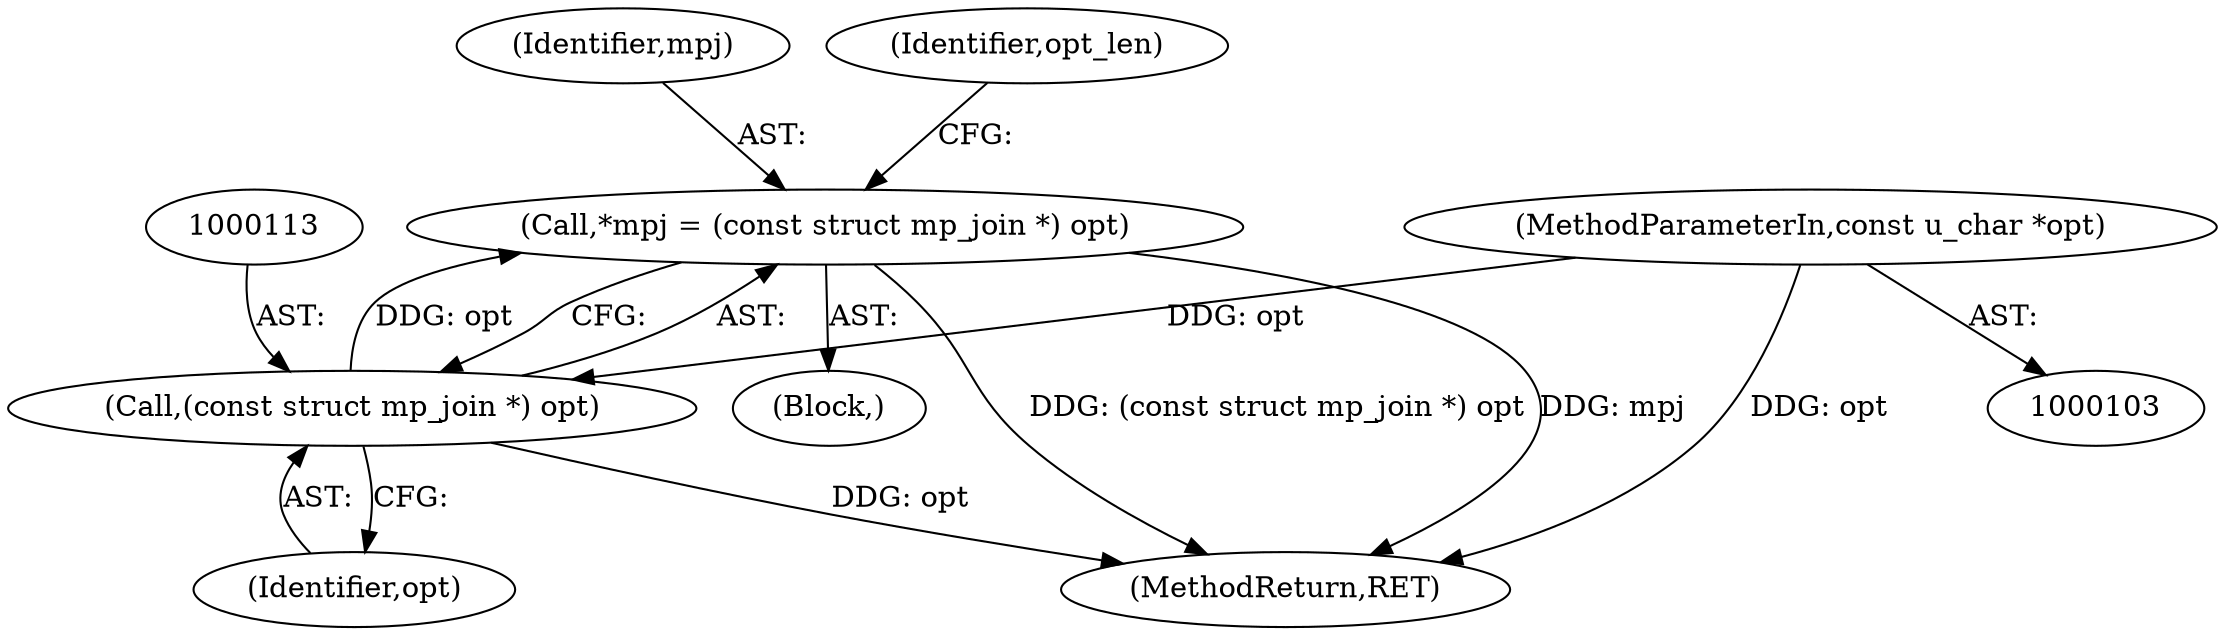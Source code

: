 digraph "0_tcpdump_4c3aee4bb0294c232d56b6d34e9eeb74f630fe8c_2@pointer" {
"1000110" [label="(Call,*mpj = (const struct mp_join *) opt)"];
"1000112" [label="(Call,(const struct mp_join *) opt)"];
"1000105" [label="(MethodParameterIn,const u_char *opt)"];
"1000114" [label="(Identifier,opt)"];
"1000105" [label="(MethodParameterIn,const u_char *opt)"];
"1000110" [label="(Call,*mpj = (const struct mp_join *) opt)"];
"1000111" [label="(Identifier,mpj)"];
"1000108" [label="(Block,)"];
"1000265" [label="(MethodReturn,RET)"];
"1000120" [label="(Identifier,opt_len)"];
"1000112" [label="(Call,(const struct mp_join *) opt)"];
"1000110" -> "1000108"  [label="AST: "];
"1000110" -> "1000112"  [label="CFG: "];
"1000111" -> "1000110"  [label="AST: "];
"1000112" -> "1000110"  [label="AST: "];
"1000120" -> "1000110"  [label="CFG: "];
"1000110" -> "1000265"  [label="DDG: (const struct mp_join *) opt"];
"1000110" -> "1000265"  [label="DDG: mpj"];
"1000112" -> "1000110"  [label="DDG: opt"];
"1000112" -> "1000114"  [label="CFG: "];
"1000113" -> "1000112"  [label="AST: "];
"1000114" -> "1000112"  [label="AST: "];
"1000112" -> "1000265"  [label="DDG: opt"];
"1000105" -> "1000112"  [label="DDG: opt"];
"1000105" -> "1000103"  [label="AST: "];
"1000105" -> "1000265"  [label="DDG: opt"];
}

